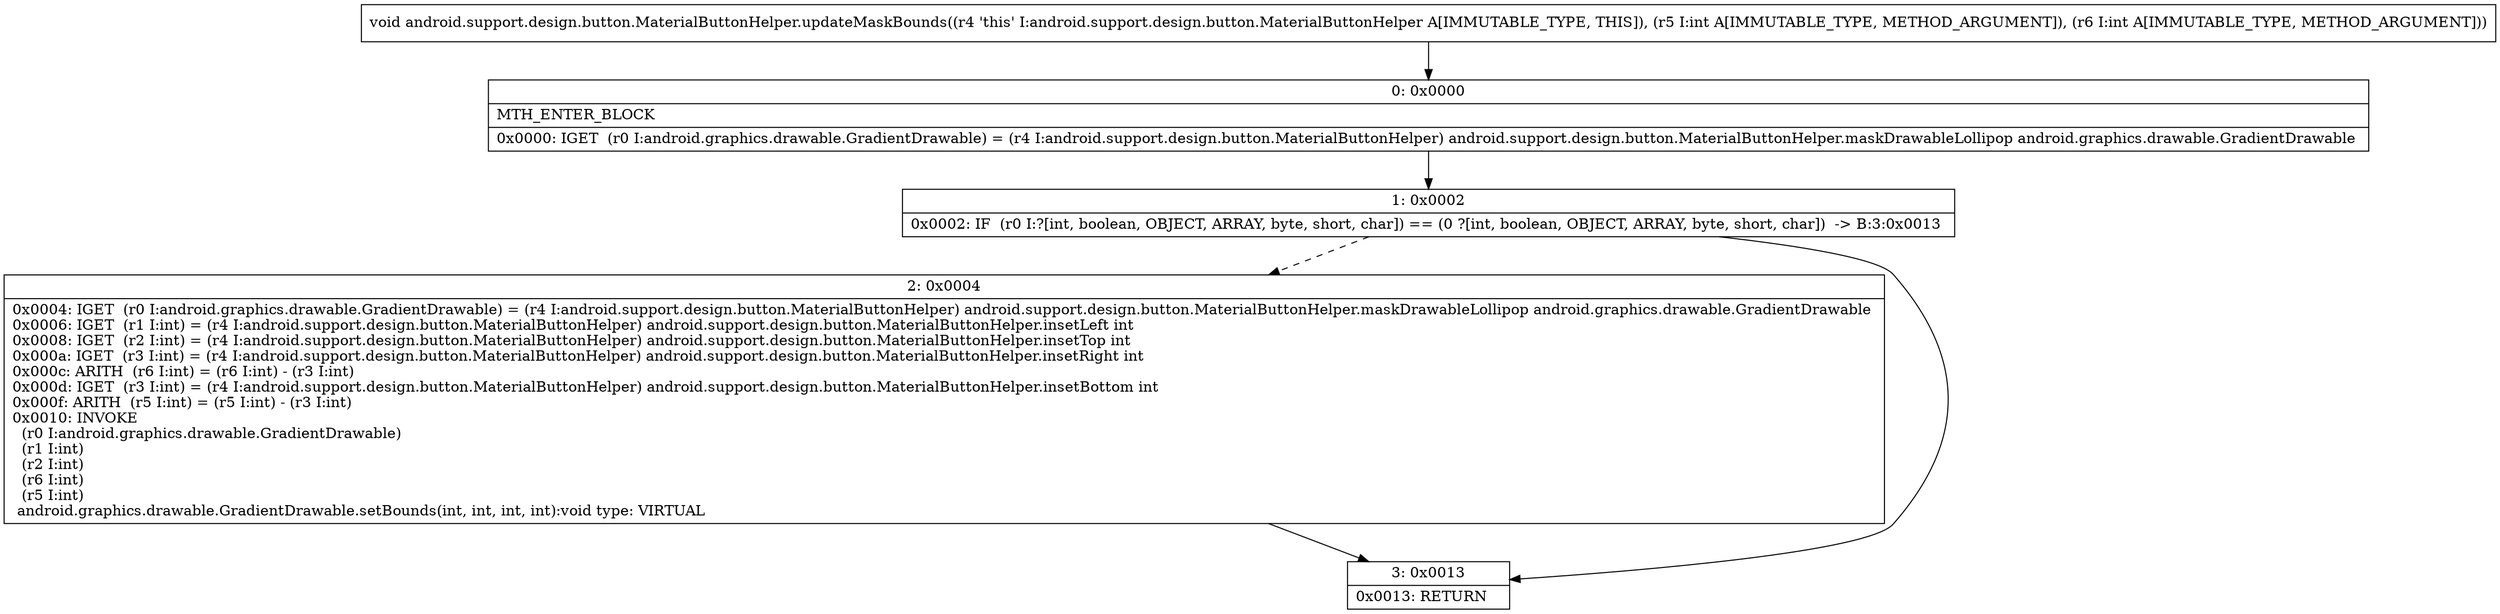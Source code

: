 digraph "CFG forandroid.support.design.button.MaterialButtonHelper.updateMaskBounds(II)V" {
Node_0 [shape=record,label="{0\:\ 0x0000|MTH_ENTER_BLOCK\l|0x0000: IGET  (r0 I:android.graphics.drawable.GradientDrawable) = (r4 I:android.support.design.button.MaterialButtonHelper) android.support.design.button.MaterialButtonHelper.maskDrawableLollipop android.graphics.drawable.GradientDrawable \l}"];
Node_1 [shape=record,label="{1\:\ 0x0002|0x0002: IF  (r0 I:?[int, boolean, OBJECT, ARRAY, byte, short, char]) == (0 ?[int, boolean, OBJECT, ARRAY, byte, short, char])  \-\> B:3:0x0013 \l}"];
Node_2 [shape=record,label="{2\:\ 0x0004|0x0004: IGET  (r0 I:android.graphics.drawable.GradientDrawable) = (r4 I:android.support.design.button.MaterialButtonHelper) android.support.design.button.MaterialButtonHelper.maskDrawableLollipop android.graphics.drawable.GradientDrawable \l0x0006: IGET  (r1 I:int) = (r4 I:android.support.design.button.MaterialButtonHelper) android.support.design.button.MaterialButtonHelper.insetLeft int \l0x0008: IGET  (r2 I:int) = (r4 I:android.support.design.button.MaterialButtonHelper) android.support.design.button.MaterialButtonHelper.insetTop int \l0x000a: IGET  (r3 I:int) = (r4 I:android.support.design.button.MaterialButtonHelper) android.support.design.button.MaterialButtonHelper.insetRight int \l0x000c: ARITH  (r6 I:int) = (r6 I:int) \- (r3 I:int) \l0x000d: IGET  (r3 I:int) = (r4 I:android.support.design.button.MaterialButtonHelper) android.support.design.button.MaterialButtonHelper.insetBottom int \l0x000f: ARITH  (r5 I:int) = (r5 I:int) \- (r3 I:int) \l0x0010: INVOKE  \l  (r0 I:android.graphics.drawable.GradientDrawable)\l  (r1 I:int)\l  (r2 I:int)\l  (r6 I:int)\l  (r5 I:int)\l android.graphics.drawable.GradientDrawable.setBounds(int, int, int, int):void type: VIRTUAL \l}"];
Node_3 [shape=record,label="{3\:\ 0x0013|0x0013: RETURN   \l}"];
MethodNode[shape=record,label="{void android.support.design.button.MaterialButtonHelper.updateMaskBounds((r4 'this' I:android.support.design.button.MaterialButtonHelper A[IMMUTABLE_TYPE, THIS]), (r5 I:int A[IMMUTABLE_TYPE, METHOD_ARGUMENT]), (r6 I:int A[IMMUTABLE_TYPE, METHOD_ARGUMENT])) }"];
MethodNode -> Node_0;
Node_0 -> Node_1;
Node_1 -> Node_2[style=dashed];
Node_1 -> Node_3;
Node_2 -> Node_3;
}


